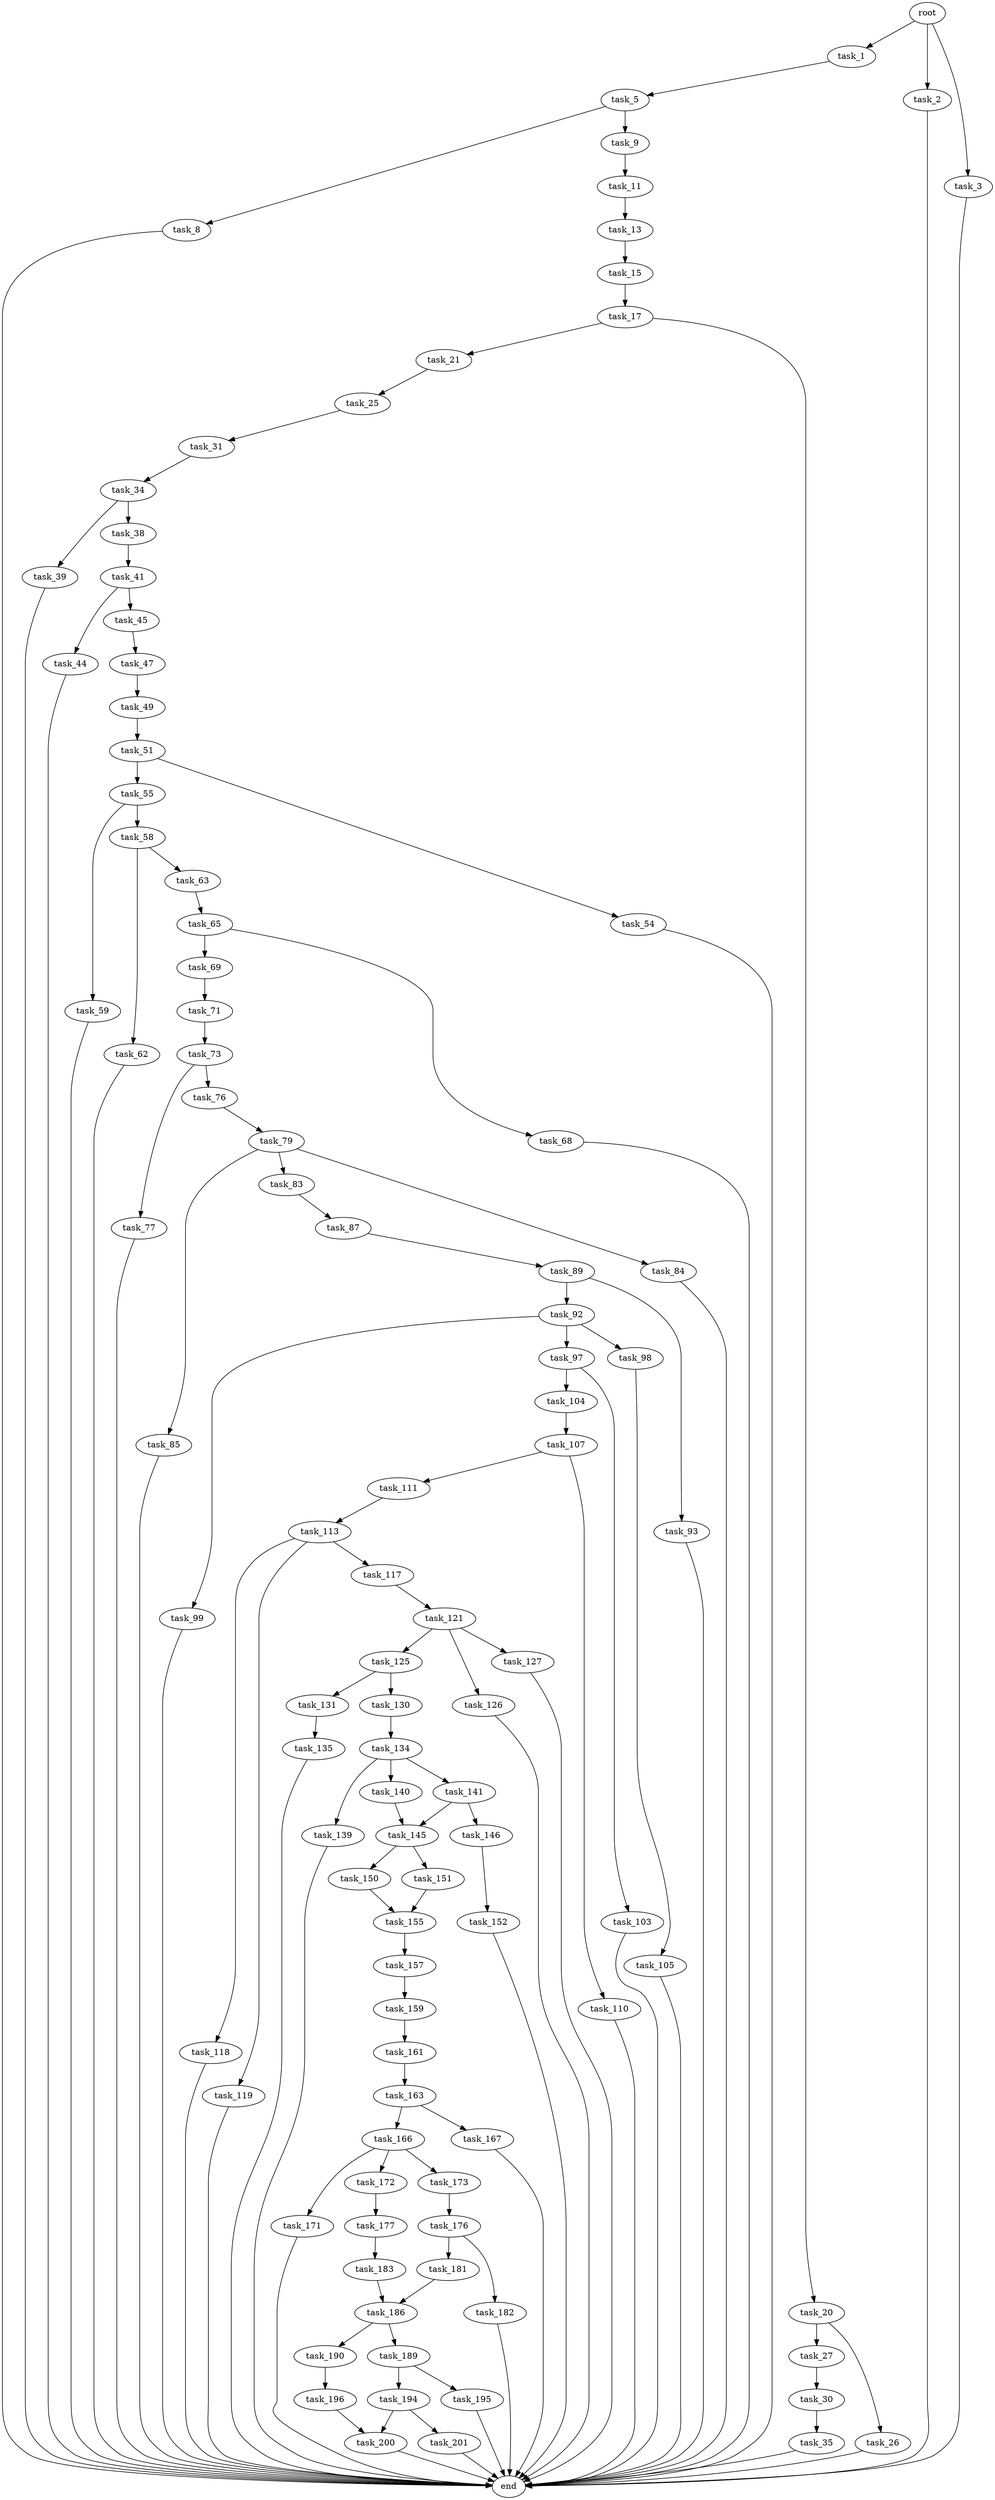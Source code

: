 digraph G {
  root [size="0.000000"];
  task_1 [size="746802358420.000000"];
  task_2 [size="368293445632.000000"];
  task_3 [size="15501159678.000000"];
  task_5 [size="368293445632.000000"];
  task_8 [size="6078094202.000000"];
  task_9 [size="782757789696.000000"];
  task_11 [size="7990714522.000000"];
  task_13 [size="47524223015.000000"];
  task_15 [size="28991029248.000000"];
  task_17 [size="44548030732.000000"];
  task_20 [size="231928233984.000000"];
  task_21 [size="2668195701.000000"];
  task_25 [size="2508268233.000000"];
  task_26 [size="65544906954.000000"];
  task_27 [size="782757789696.000000"];
  task_30 [size="18565214609.000000"];
  task_31 [size="28991029248.000000"];
  task_34 [size="28991029248.000000"];
  task_35 [size="1073741824000.000000"];
  task_38 [size="782757789696.000000"];
  task_39 [size="8589934592.000000"];
  task_41 [size="231928233984.000000"];
  task_44 [size="19325370340.000000"];
  task_45 [size="1749339211.000000"];
  task_47 [size="28991029248.000000"];
  task_49 [size="14295964963.000000"];
  task_51 [size="11745950406.000000"];
  task_54 [size="45957240980.000000"];
  task_55 [size="28991029248.000000"];
  task_58 [size="458670325740.000000"];
  task_59 [size="292929996895.000000"];
  task_62 [size="225247485519.000000"];
  task_63 [size="34836257295.000000"];
  task_65 [size="8589934592.000000"];
  task_68 [size="1073741824000.000000"];
  task_69 [size="304694491698.000000"];
  task_71 [size="231928233984.000000"];
  task_73 [size="68719476736.000000"];
  task_76 [size="750571697310.000000"];
  task_77 [size="1613816248.000000"];
  task_79 [size="497566031.000000"];
  task_83 [size="13825532889.000000"];
  task_84 [size="28991029248.000000"];
  task_85 [size="43876651421.000000"];
  task_87 [size="30825864300.000000"];
  task_89 [size="2130809117.000000"];
  task_92 [size="8589934592.000000"];
  task_93 [size="6901719637.000000"];
  task_97 [size="5802961707.000000"];
  task_98 [size="38512541641.000000"];
  task_99 [size="435456427533.000000"];
  task_103 [size="2948615239.000000"];
  task_104 [size="1004415273077.000000"];
  task_105 [size="368293445632.000000"];
  task_107 [size="59880536638.000000"];
  task_110 [size="231928233984.000000"];
  task_111 [size="44237143980.000000"];
  task_113 [size="134217728000.000000"];
  task_117 [size="1073741824000.000000"];
  task_118 [size="7090344347.000000"];
  task_119 [size="6765152056.000000"];
  task_121 [size="106258767450.000000"];
  task_125 [size="5863991273.000000"];
  task_126 [size="28991029248.000000"];
  task_127 [size="1073741824000.000000"];
  task_130 [size="10566395059.000000"];
  task_131 [size="68719476736.000000"];
  task_134 [size="68719476736.000000"];
  task_135 [size="7066151846.000000"];
  task_139 [size="28991029248.000000"];
  task_140 [size="134217728000.000000"];
  task_141 [size="48744096848.000000"];
  task_145 [size="25608348034.000000"];
  task_146 [size="978414588445.000000"];
  task_150 [size="78251919839.000000"];
  task_151 [size="41353729699.000000"];
  task_152 [size="28991029248.000000"];
  task_155 [size="812190243.000000"];
  task_157 [size="376142828277.000000"];
  task_159 [size="5127767840.000000"];
  task_161 [size="28991029248.000000"];
  task_163 [size="28991029248.000000"];
  task_166 [size="134217728000.000000"];
  task_167 [size="710497875.000000"];
  task_171 [size="385185290289.000000"];
  task_172 [size="782757789696.000000"];
  task_173 [size="240297946766.000000"];
  task_176 [size="13684003650.000000"];
  task_177 [size="8589934592.000000"];
  task_181 [size="40700331726.000000"];
  task_182 [size="549755813888.000000"];
  task_183 [size="1073741824000.000000"];
  task_186 [size="549755813888.000000"];
  task_189 [size="20109100940.000000"];
  task_190 [size="301064553251.000000"];
  task_194 [size="68719476736.000000"];
  task_195 [size="13806653593.000000"];
  task_196 [size="782757789696.000000"];
  task_200 [size="8589934592.000000"];
  task_201 [size="3053656637.000000"];
  end [size="0.000000"];

  root -> task_1 [size="1.000000"];
  root -> task_2 [size="1.000000"];
  root -> task_3 [size="1.000000"];
  task_1 -> task_5 [size="679477248.000000"];
  task_2 -> end [size="1.000000"];
  task_3 -> end [size="1.000000"];
  task_5 -> task_8 [size="411041792.000000"];
  task_5 -> task_9 [size="411041792.000000"];
  task_8 -> end [size="1.000000"];
  task_9 -> task_11 [size="679477248.000000"];
  task_11 -> task_13 [size="33554432.000000"];
  task_13 -> task_15 [size="75497472.000000"];
  task_15 -> task_17 [size="75497472.000000"];
  task_17 -> task_20 [size="209715200.000000"];
  task_17 -> task_21 [size="209715200.000000"];
  task_20 -> task_26 [size="301989888.000000"];
  task_20 -> task_27 [size="301989888.000000"];
  task_21 -> task_25 [size="301989888.000000"];
  task_25 -> task_31 [size="134217728.000000"];
  task_26 -> end [size="1.000000"];
  task_27 -> task_30 [size="679477248.000000"];
  task_30 -> task_35 [size="536870912.000000"];
  task_31 -> task_34 [size="75497472.000000"];
  task_34 -> task_38 [size="75497472.000000"];
  task_34 -> task_39 [size="75497472.000000"];
  task_35 -> end [size="1.000000"];
  task_38 -> task_41 [size="679477248.000000"];
  task_39 -> end [size="1.000000"];
  task_41 -> task_44 [size="301989888.000000"];
  task_41 -> task_45 [size="301989888.000000"];
  task_44 -> end [size="1.000000"];
  task_45 -> task_47 [size="33554432.000000"];
  task_47 -> task_49 [size="75497472.000000"];
  task_49 -> task_51 [size="301989888.000000"];
  task_51 -> task_54 [size="209715200.000000"];
  task_51 -> task_55 [size="209715200.000000"];
  task_54 -> end [size="1.000000"];
  task_55 -> task_58 [size="75497472.000000"];
  task_55 -> task_59 [size="75497472.000000"];
  task_58 -> task_62 [size="301989888.000000"];
  task_58 -> task_63 [size="301989888.000000"];
  task_59 -> end [size="1.000000"];
  task_62 -> end [size="1.000000"];
  task_63 -> task_65 [size="838860800.000000"];
  task_65 -> task_68 [size="33554432.000000"];
  task_65 -> task_69 [size="33554432.000000"];
  task_68 -> end [size="1.000000"];
  task_69 -> task_71 [size="209715200.000000"];
  task_71 -> task_73 [size="301989888.000000"];
  task_73 -> task_76 [size="134217728.000000"];
  task_73 -> task_77 [size="134217728.000000"];
  task_76 -> task_79 [size="838860800.000000"];
  task_77 -> end [size="1.000000"];
  task_79 -> task_83 [size="33554432.000000"];
  task_79 -> task_84 [size="33554432.000000"];
  task_79 -> task_85 [size="33554432.000000"];
  task_83 -> task_87 [size="411041792.000000"];
  task_84 -> end [size="1.000000"];
  task_85 -> end [size="1.000000"];
  task_87 -> task_89 [size="33554432.000000"];
  task_89 -> task_92 [size="33554432.000000"];
  task_89 -> task_93 [size="33554432.000000"];
  task_92 -> task_97 [size="33554432.000000"];
  task_92 -> task_98 [size="33554432.000000"];
  task_92 -> task_99 [size="33554432.000000"];
  task_93 -> end [size="1.000000"];
  task_97 -> task_103 [size="679477248.000000"];
  task_97 -> task_104 [size="679477248.000000"];
  task_98 -> task_105 [size="838860800.000000"];
  task_99 -> end [size="1.000000"];
  task_103 -> end [size="1.000000"];
  task_104 -> task_107 [size="679477248.000000"];
  task_105 -> end [size="1.000000"];
  task_107 -> task_110 [size="209715200.000000"];
  task_107 -> task_111 [size="209715200.000000"];
  task_110 -> end [size="1.000000"];
  task_111 -> task_113 [size="134217728.000000"];
  task_113 -> task_117 [size="209715200.000000"];
  task_113 -> task_118 [size="209715200.000000"];
  task_113 -> task_119 [size="209715200.000000"];
  task_117 -> task_121 [size="838860800.000000"];
  task_118 -> end [size="1.000000"];
  task_119 -> end [size="1.000000"];
  task_121 -> task_125 [size="75497472.000000"];
  task_121 -> task_126 [size="75497472.000000"];
  task_121 -> task_127 [size="75497472.000000"];
  task_125 -> task_130 [size="301989888.000000"];
  task_125 -> task_131 [size="301989888.000000"];
  task_126 -> end [size="1.000000"];
  task_127 -> end [size="1.000000"];
  task_130 -> task_134 [size="209715200.000000"];
  task_131 -> task_135 [size="134217728.000000"];
  task_134 -> task_139 [size="134217728.000000"];
  task_134 -> task_140 [size="134217728.000000"];
  task_134 -> task_141 [size="134217728.000000"];
  task_135 -> end [size="1.000000"];
  task_139 -> end [size="1.000000"];
  task_140 -> task_145 [size="209715200.000000"];
  task_141 -> task_145 [size="838860800.000000"];
  task_141 -> task_146 [size="838860800.000000"];
  task_145 -> task_150 [size="536870912.000000"];
  task_145 -> task_151 [size="536870912.000000"];
  task_146 -> task_152 [size="838860800.000000"];
  task_150 -> task_155 [size="209715200.000000"];
  task_151 -> task_155 [size="679477248.000000"];
  task_152 -> end [size="1.000000"];
  task_155 -> task_157 [size="33554432.000000"];
  task_157 -> task_159 [size="679477248.000000"];
  task_159 -> task_161 [size="411041792.000000"];
  task_161 -> task_163 [size="75497472.000000"];
  task_163 -> task_166 [size="75497472.000000"];
  task_163 -> task_167 [size="75497472.000000"];
  task_166 -> task_171 [size="209715200.000000"];
  task_166 -> task_172 [size="209715200.000000"];
  task_166 -> task_173 [size="209715200.000000"];
  task_167 -> end [size="1.000000"];
  task_171 -> end [size="1.000000"];
  task_172 -> task_177 [size="679477248.000000"];
  task_173 -> task_176 [size="536870912.000000"];
  task_176 -> task_181 [size="33554432.000000"];
  task_176 -> task_182 [size="33554432.000000"];
  task_177 -> task_183 [size="33554432.000000"];
  task_181 -> task_186 [size="33554432.000000"];
  task_182 -> end [size="1.000000"];
  task_183 -> task_186 [size="838860800.000000"];
  task_186 -> task_189 [size="536870912.000000"];
  task_186 -> task_190 [size="536870912.000000"];
  task_189 -> task_194 [size="33554432.000000"];
  task_189 -> task_195 [size="33554432.000000"];
  task_190 -> task_196 [size="209715200.000000"];
  task_194 -> task_200 [size="134217728.000000"];
  task_194 -> task_201 [size="134217728.000000"];
  task_195 -> end [size="1.000000"];
  task_196 -> task_200 [size="679477248.000000"];
  task_200 -> end [size="1.000000"];
  task_201 -> end [size="1.000000"];
}
